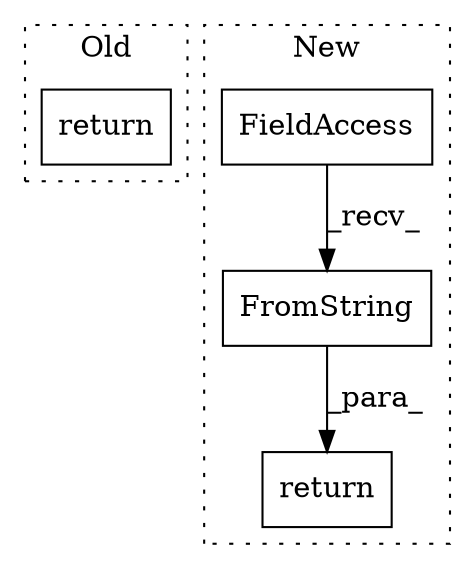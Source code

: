 digraph G {
subgraph cluster0 {
1 [label="return" a="41" s="7597" l="7" shape="box"];
label = "Old";
style="dotted";
}
subgraph cluster1 {
2 [label="FromString" a="32" s="7079,7101" l="11,1" shape="box"];
3 [label="FieldAccess" a="22" s="7050" l="28" shape="box"];
4 [label="return" a="41" s="7112" l="7" shape="box"];
label = "New";
style="dotted";
}
2 -> 4 [label="_para_"];
3 -> 2 [label="_recv_"];
}